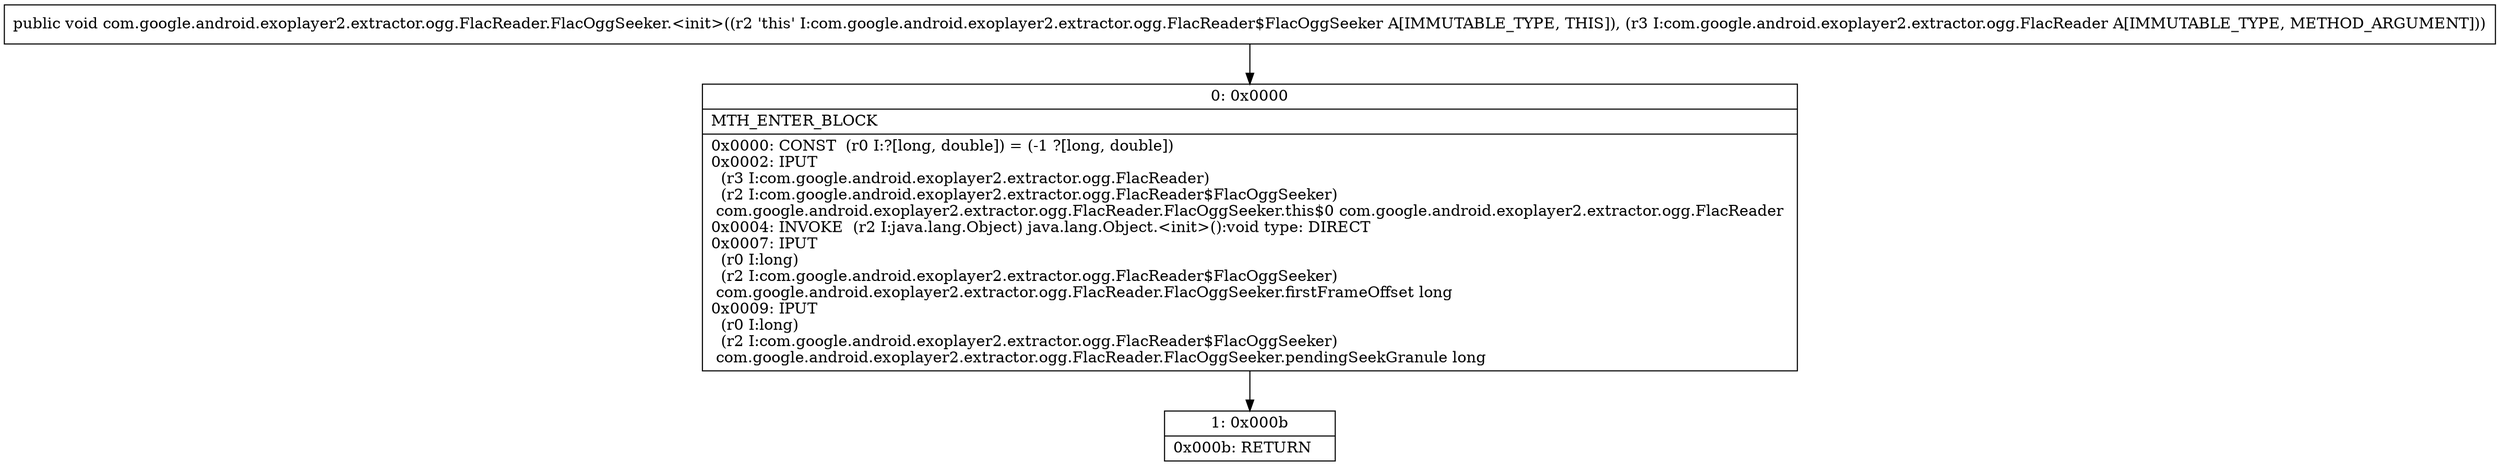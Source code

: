 digraph "CFG forcom.google.android.exoplayer2.extractor.ogg.FlacReader.FlacOggSeeker.\<init\>(Lcom\/google\/android\/exoplayer2\/extractor\/ogg\/FlacReader;)V" {
Node_0 [shape=record,label="{0\:\ 0x0000|MTH_ENTER_BLOCK\l|0x0000: CONST  (r0 I:?[long, double]) = (\-1 ?[long, double]) \l0x0002: IPUT  \l  (r3 I:com.google.android.exoplayer2.extractor.ogg.FlacReader)\l  (r2 I:com.google.android.exoplayer2.extractor.ogg.FlacReader$FlacOggSeeker)\l com.google.android.exoplayer2.extractor.ogg.FlacReader.FlacOggSeeker.this$0 com.google.android.exoplayer2.extractor.ogg.FlacReader \l0x0004: INVOKE  (r2 I:java.lang.Object) java.lang.Object.\<init\>():void type: DIRECT \l0x0007: IPUT  \l  (r0 I:long)\l  (r2 I:com.google.android.exoplayer2.extractor.ogg.FlacReader$FlacOggSeeker)\l com.google.android.exoplayer2.extractor.ogg.FlacReader.FlacOggSeeker.firstFrameOffset long \l0x0009: IPUT  \l  (r0 I:long)\l  (r2 I:com.google.android.exoplayer2.extractor.ogg.FlacReader$FlacOggSeeker)\l com.google.android.exoplayer2.extractor.ogg.FlacReader.FlacOggSeeker.pendingSeekGranule long \l}"];
Node_1 [shape=record,label="{1\:\ 0x000b|0x000b: RETURN   \l}"];
MethodNode[shape=record,label="{public void com.google.android.exoplayer2.extractor.ogg.FlacReader.FlacOggSeeker.\<init\>((r2 'this' I:com.google.android.exoplayer2.extractor.ogg.FlacReader$FlacOggSeeker A[IMMUTABLE_TYPE, THIS]), (r3 I:com.google.android.exoplayer2.extractor.ogg.FlacReader A[IMMUTABLE_TYPE, METHOD_ARGUMENT])) }"];
MethodNode -> Node_0;
Node_0 -> Node_1;
}


